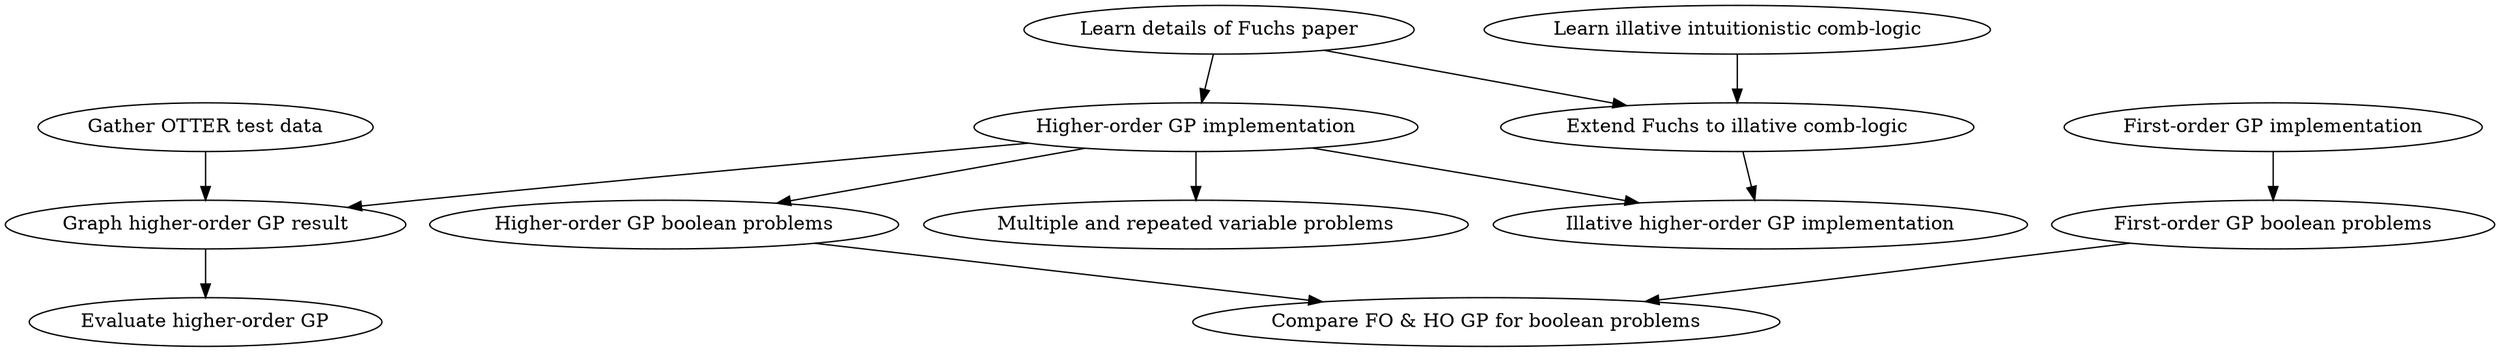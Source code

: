 digraph G {
  "First-order GP implementation" -> "First-order GP boolean problems";
  "Learn details of Fuchs paper" -> "Higher-order GP implementation";
  "Higher-order GP implementation" -> "Higher-order GP boolean problems";
  "First-order GP boolean problems" -> "Compare FO & HO GP for boolean problems";
  "Higher-order GP boolean problems" -> "Compare FO & HO GP for boolean problems";
  "Gather OTTER test data" -> "Graph higher-order GP result";
  "Higher-order GP implementation" -> "Graph higher-order GP result";
  "Graph higher-order GP result" -> "Evaluate higher-order GP";
  "Learn illative intuitionistic comb-logic" -> "Extend Fuchs to illative comb-logic";
  "Learn details of Fuchs paper" -> "Extend Fuchs to illative comb-logic";
  "Higher-order GP implementation" -> "Multiple and repeated variable problems";
  "Higher-order GP implementation" -> "Illative higher-order GP implementation";
  "Extend Fuchs to illative comb-logic" -> "Illative higher-order GP implementation";
}